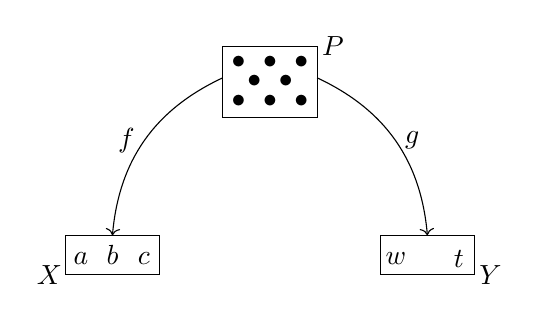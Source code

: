     \begin{tikzpicture}
    \node at (0,0) {$\bullet$};
    \node at (0.2,-0.25) {$\bullet$};
    \node at (-0.2,-0.25) {$\bullet$};
    \node at (-0.4,0) {$\bullet$};
    \node at (0.4,0) {$\bullet$};
    \node at (0,-0.5) {$\bullet$};
    \node at (0.4,-0.5) {$\bullet$};
    \node at (-0.4,-0.5) {$\bullet$};
    \node at (0.8,0.2) {$P$};
    
    \node at (-2,-2.45) {$b$};
    \node at (-1.6,-2.5) {$c$};
    \node at (-2.4,-2.5) {$a$};
     \node at (-2.8,-2.7) {$X$};
    
    \node at (1.6,-2.5) {$w$};
    \node at (2.4,-2.5) {$t$};
    \node at (2.8,-2.7) {$Y$};
    
    \draw[draw=black] (-2.6,-2.7) rectangle ++(1.2,0.5);
    \draw[draw=black] (1.4,-2.7) rectangle ++(1.2,0.5);
    \draw[draw=black] (-0.6,-0.7) rectangle ++(1.2,0.9);
    \draw[->] (-0.6,-0.2) to[bend right]node[pos=0.5, left] {$f$}(-2,-2.2);
    \draw[->] (0.6,-0.2) to[bend left]node[pos=0.5, right] {$g$}(2,-2.2);
    \end{tikzpicture}
